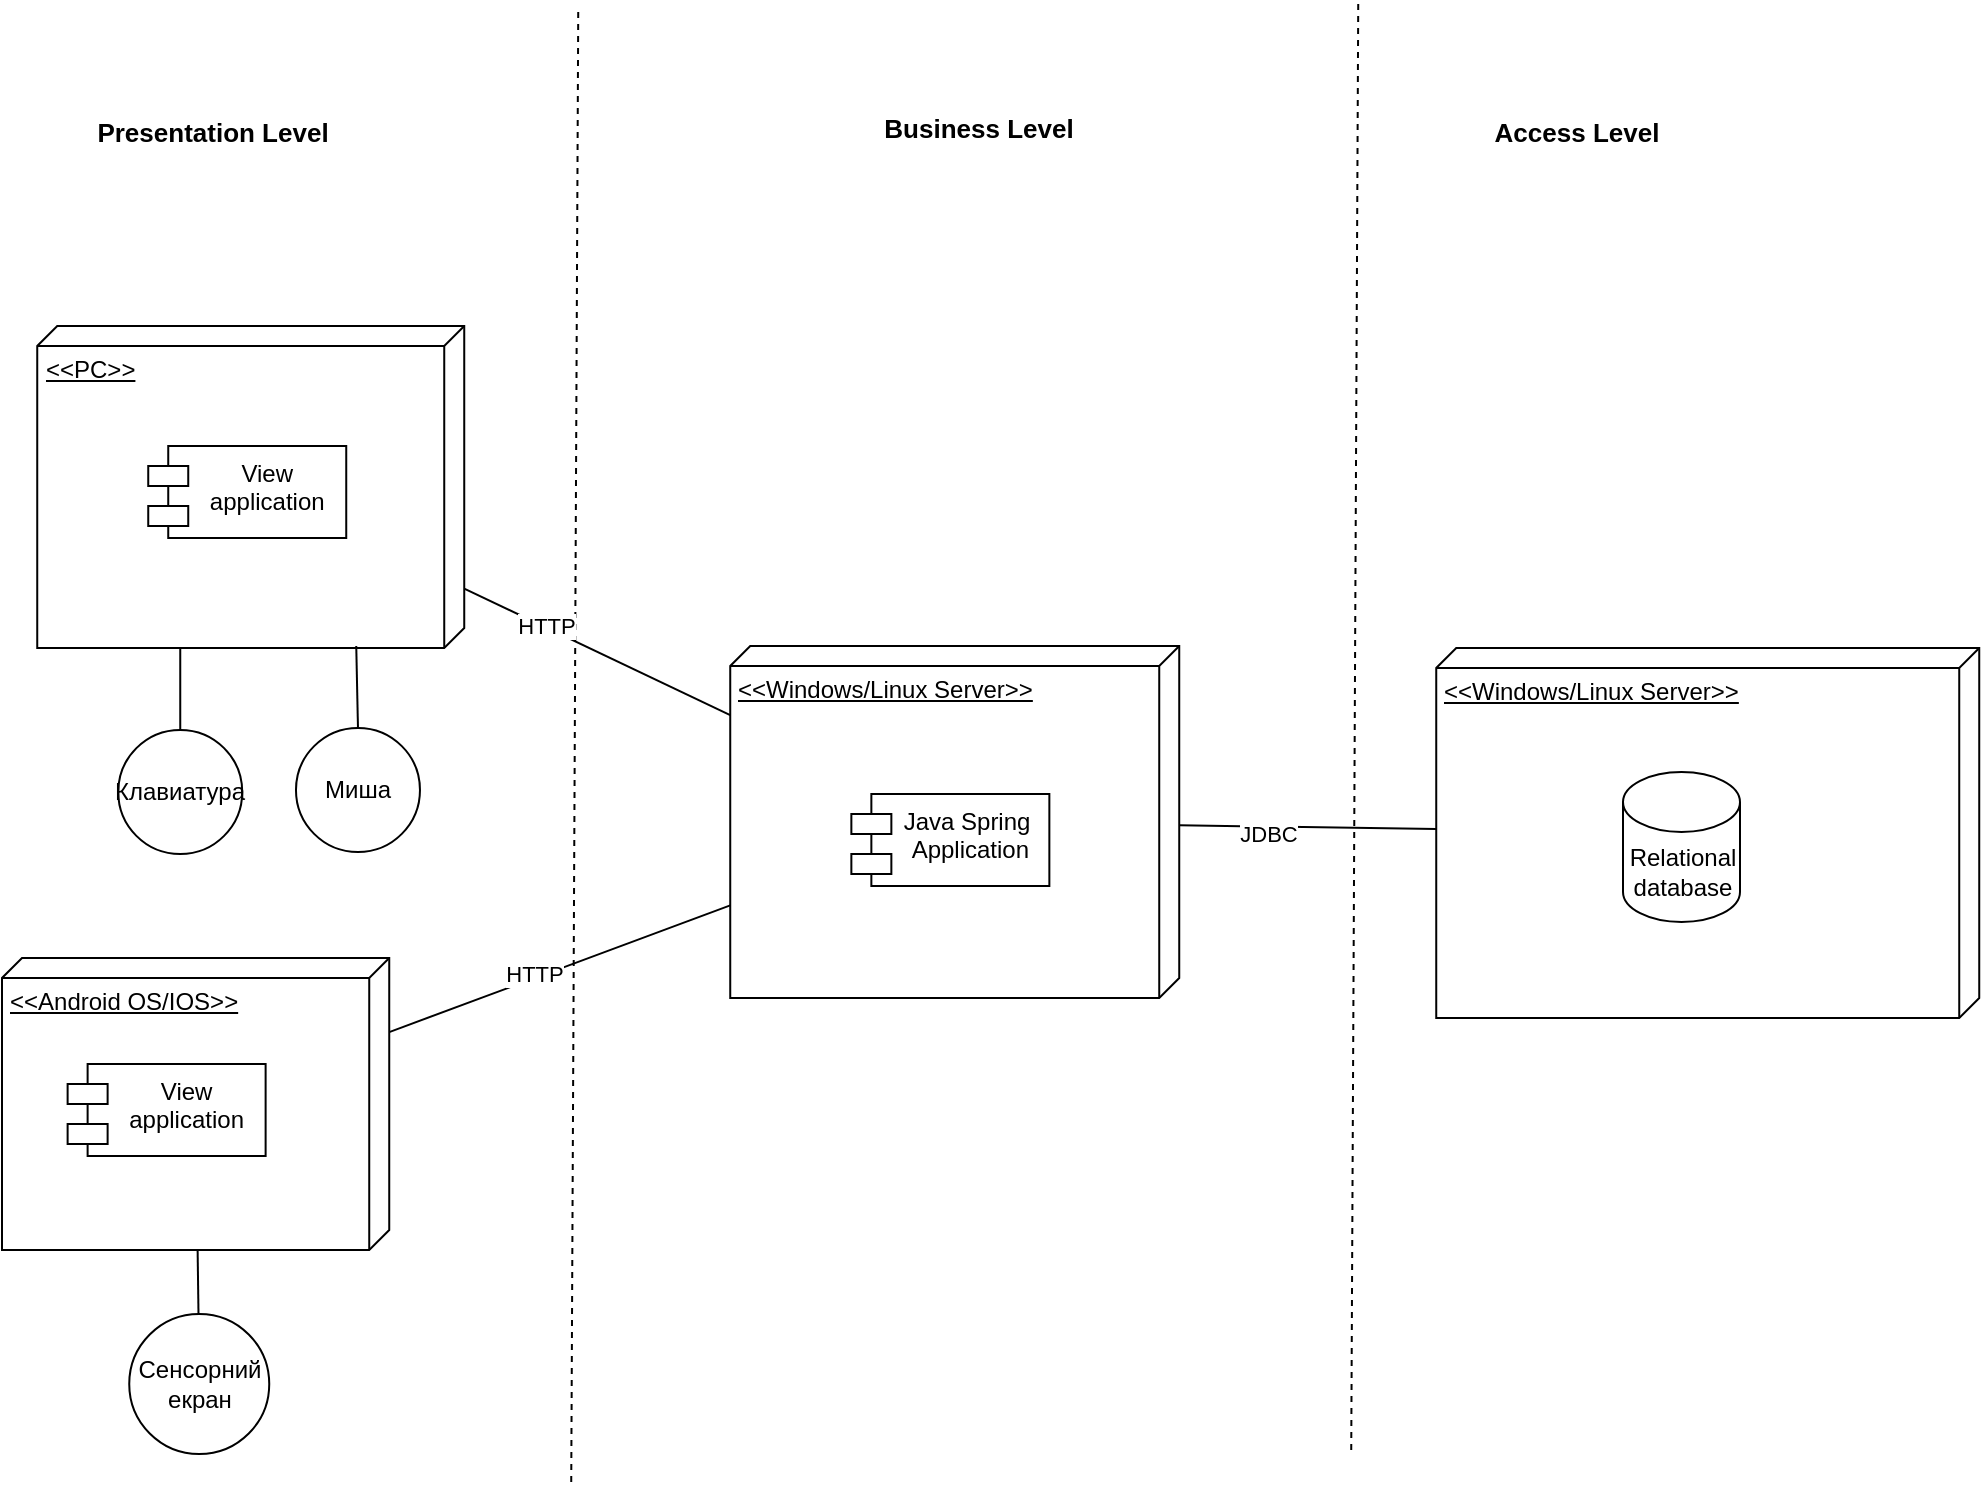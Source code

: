 <mxfile version="20.8.16" type="device"><diagram name="Страница 1" id="eXL6RSX_Ap7eR_nbTndc"><mxGraphModel dx="1338" dy="828" grid="1" gridSize="10" guides="1" tooltips="1" connect="1" arrows="1" fold="1" page="1" pageScale="1" pageWidth="827" pageHeight="1169" math="0" shadow="0"><root><mxCell id="0"/><mxCell id="1" parent="0"/><mxCell id="eZq5qfhH7wZpGbZ2p4O4-1" value="&amp;lt;&amp;lt;PC&amp;gt;&amp;gt;" style="verticalAlign=top;align=left;spacingTop=8;spacingLeft=2;spacingRight=12;shape=cube;size=10;direction=south;fontStyle=4;html=1;fontSize=12;" vertex="1" parent="1"><mxGeometry x="57.62" y="252" width="213.5" height="161" as="geometry"/></mxCell><mxCell id="eZq5qfhH7wZpGbZ2p4O4-2" value="Клавиатура" style="ellipse;whiteSpace=wrap;html=1;aspect=fixed;fontSize=12;" vertex="1" parent="1"><mxGeometry x="98.12" y="454" width="62" height="62" as="geometry"/></mxCell><mxCell id="eZq5qfhH7wZpGbZ2p4O4-3" value="Миша" style="ellipse;whiteSpace=wrap;html=1;aspect=fixed;fontSize=12;" vertex="1" parent="1"><mxGeometry x="186.99" y="453" width="62" height="62" as="geometry"/></mxCell><mxCell id="eZq5qfhH7wZpGbZ2p4O4-4" value="Сенсорний&lt;br style=&quot;font-size: 12px;&quot;&gt;екран" style="ellipse;whiteSpace=wrap;html=1;aspect=fixed;fontSize=12;" vertex="1" parent="1"><mxGeometry x="103.62" y="746" width="70" height="70" as="geometry"/></mxCell><mxCell id="eZq5qfhH7wZpGbZ2p4O4-5" value="&amp;lt;&amp;lt;Android OS/IOS&amp;gt;&amp;gt;" style="verticalAlign=top;align=left;spacingTop=8;spacingLeft=2;spacingRight=12;shape=cube;size=10;direction=south;fontStyle=4;html=1;fontSize=12;" vertex="1" parent="1"><mxGeometry x="40" y="568" width="193.62" height="146" as="geometry"/></mxCell><mxCell id="eZq5qfhH7wZpGbZ2p4O4-6" value="View&#10;application" style="shape=module;align=left;spacingLeft=20;align=center;verticalAlign=top;fontSize=12;" vertex="1" parent="1"><mxGeometry x="72.81" y="621" width="99" height="46" as="geometry"/></mxCell><mxCell id="eZq5qfhH7wZpGbZ2p4O4-7" value="" style="endArrow=none;html=1;rounded=0;fontSize=12;entryX=0.5;entryY=0;entryDx=0;entryDy=0;" edge="1" parent="1" target="eZq5qfhH7wZpGbZ2p4O4-3"><mxGeometry width="50" height="50" relative="1" as="geometry"><mxPoint x="217.12" y="412" as="sourcePoint"/><mxPoint x="347.12" y="423" as="targetPoint"/></mxGeometry></mxCell><mxCell id="eZq5qfhH7wZpGbZ2p4O4-8" value="" style="endArrow=none;html=1;rounded=0;fontSize=12;exitX=0.5;exitY=0;exitDx=0;exitDy=0;entryX=1;entryY=0.665;entryDx=0;entryDy=0;entryPerimeter=0;" edge="1" parent="1" source="eZq5qfhH7wZpGbZ2p4O4-2" target="eZq5qfhH7wZpGbZ2p4O4-1"><mxGeometry width="50" height="50" relative="1" as="geometry"><mxPoint x="75.99" y="485" as="sourcePoint"/><mxPoint x="122.62" y="417" as="targetPoint"/></mxGeometry></mxCell><mxCell id="eZq5qfhH7wZpGbZ2p4O4-9" value="" style="endArrow=none;html=1;rounded=0;fontSize=12;" edge="1" parent="1" source="eZq5qfhH7wZpGbZ2p4O4-5" target="eZq5qfhH7wZpGbZ2p4O4-4"><mxGeometry width="50" height="50" relative="1" as="geometry"><mxPoint x="227.12" y="422" as="sourcePoint"/><mxPoint x="226.62" y="458" as="targetPoint"/></mxGeometry></mxCell><mxCell id="eZq5qfhH7wZpGbZ2p4O4-10" value="Presentation Level" style="text;html=1;align=center;verticalAlign=middle;resizable=0;points=[];autosize=1;strokeColor=none;fillColor=none;fontSize=13;fontStyle=1" vertex="1" parent="1"><mxGeometry x="78.12" y="141" width="134" height="28" as="geometry"/></mxCell><mxCell id="eZq5qfhH7wZpGbZ2p4O4-11" value="" style="endArrow=none;dashed=1;html=1;rounded=0;fontSize=13;" edge="1" parent="1"><mxGeometry width="50" height="50" relative="1" as="geometry"><mxPoint x="324.62" y="830" as="sourcePoint"/><mxPoint x="328.12" y="94" as="targetPoint"/></mxGeometry></mxCell><mxCell id="eZq5qfhH7wZpGbZ2p4O4-12" value="&amp;lt;&amp;lt;Windows/Linux Server&amp;gt;&amp;gt;" style="verticalAlign=top;align=left;spacingTop=8;spacingLeft=2;spacingRight=12;shape=cube;size=10;direction=south;fontStyle=4;html=1;fontSize=12;" vertex="1" parent="1"><mxGeometry x="404.12" y="412" width="224.5" height="176" as="geometry"/></mxCell><mxCell id="eZq5qfhH7wZpGbZ2p4O4-13" value="Java Spring &#10;Application" style="shape=module;align=left;spacingLeft=20;align=center;verticalAlign=top;fontSize=12;" vertex="1" parent="1"><mxGeometry x="464.68" y="486" width="99" height="46" as="geometry"/></mxCell><mxCell id="eZq5qfhH7wZpGbZ2p4O4-14" value="Business Level" style="text;html=1;align=center;verticalAlign=middle;resizable=0;points=[];autosize=1;strokeColor=none;fillColor=none;fontSize=13;fontStyle=1" vertex="1" parent="1"><mxGeometry x="471.99" y="139" width="113" height="28" as="geometry"/></mxCell><mxCell id="eZq5qfhH7wZpGbZ2p4O4-15" value="Access Level" style="text;html=1;align=center;verticalAlign=middle;resizable=0;points=[];autosize=1;strokeColor=none;fillColor=none;fontSize=13;fontStyle=1" vertex="1" parent="1"><mxGeometry x="777.12" y="141" width="100" height="28" as="geometry"/></mxCell><mxCell id="eZq5qfhH7wZpGbZ2p4O4-16" value="" style="endArrow=none;dashed=1;html=1;rounded=0;fontSize=13;" edge="1" parent="1"><mxGeometry width="50" height="50" relative="1" as="geometry"><mxPoint x="714.62" y="814" as="sourcePoint"/><mxPoint x="718.12" y="90.0" as="targetPoint"/></mxGeometry></mxCell><mxCell id="eZq5qfhH7wZpGbZ2p4O4-17" value="&amp;lt;&amp;lt;Windows/Linux Server&amp;gt;&amp;gt;" style="verticalAlign=top;align=left;spacingTop=8;spacingLeft=2;spacingRight=12;shape=cube;size=10;direction=south;fontStyle=4;html=1;fontSize=12;" vertex="1" parent="1"><mxGeometry x="757.12" y="413" width="271.5" height="185" as="geometry"/></mxCell><mxCell id="eZq5qfhH7wZpGbZ2p4O4-18" value="Relational&lt;br&gt;database" style="shape=cylinder3;whiteSpace=wrap;html=1;boundedLbl=1;backgroundOutline=1;size=15;fontSize=12;" vertex="1" parent="1"><mxGeometry x="850.5" y="475" width="58.5" height="75" as="geometry"/></mxCell><mxCell id="eZq5qfhH7wZpGbZ2p4O4-19" value="" style="endArrow=none;html=1;rounded=0;fontSize=12;" edge="1" parent="1" source="eZq5qfhH7wZpGbZ2p4O4-12" target="eZq5qfhH7wZpGbZ2p4O4-17"><mxGeometry width="50" height="50" relative="1" as="geometry"><mxPoint x="787.12" y="343" as="sourcePoint"/><mxPoint x="837.12" y="293" as="targetPoint"/></mxGeometry></mxCell><mxCell id="eZq5qfhH7wZpGbZ2p4O4-20" value="JDBC" style="edgeLabel;html=1;align=center;verticalAlign=middle;resizable=0;points=[];" vertex="1" connectable="0" parent="eZq5qfhH7wZpGbZ2p4O4-19"><mxGeometry x="-0.307" y="-3" relative="1" as="geometry"><mxPoint as="offset"/></mxGeometry></mxCell><mxCell id="eZq5qfhH7wZpGbZ2p4O4-21" value="" style="endArrow=none;html=1;rounded=0;fontSize=12;" edge="1" parent="1" source="eZq5qfhH7wZpGbZ2p4O4-1" target="eZq5qfhH7wZpGbZ2p4O4-12"><mxGeometry width="50" height="50" relative="1" as="geometry"><mxPoint x="285.12" y="511" as="sourcePoint"/><mxPoint x="335.12" y="461" as="targetPoint"/></mxGeometry></mxCell><mxCell id="eZq5qfhH7wZpGbZ2p4O4-22" value="HTTP" style="edgeLabel;html=1;align=center;verticalAlign=middle;resizable=0;points=[];" vertex="1" connectable="0" parent="eZq5qfhH7wZpGbZ2p4O4-21"><mxGeometry x="-0.393" y="1" relative="1" as="geometry"><mxPoint as="offset"/></mxGeometry></mxCell><mxCell id="eZq5qfhH7wZpGbZ2p4O4-23" value="" style="endArrow=none;html=1;rounded=0;fontSize=12;" edge="1" parent="1" source="eZq5qfhH7wZpGbZ2p4O4-5" target="eZq5qfhH7wZpGbZ2p4O4-12"><mxGeometry width="50" height="50" relative="1" as="geometry"><mxPoint x="281.12" y="382.817" as="sourcePoint"/><mxPoint x="414.12" y="462.183" as="targetPoint"/></mxGeometry></mxCell><mxCell id="eZq5qfhH7wZpGbZ2p4O4-24" value="HTTP" style="edgeLabel;html=1;align=center;verticalAlign=middle;resizable=0;points=[];" vertex="1" connectable="0" parent="eZq5qfhH7wZpGbZ2p4O4-23"><mxGeometry x="-0.145" y="2" relative="1" as="geometry"><mxPoint as="offset"/></mxGeometry></mxCell><mxCell id="eZq5qfhH7wZpGbZ2p4O4-25" value="View&#10;application" style="shape=module;align=left;spacingLeft=20;align=center;verticalAlign=top;fontSize=12;" vertex="1" parent="1"><mxGeometry x="113.12" y="312" width="99" height="46" as="geometry"/></mxCell></root></mxGraphModel></diagram></mxfile>